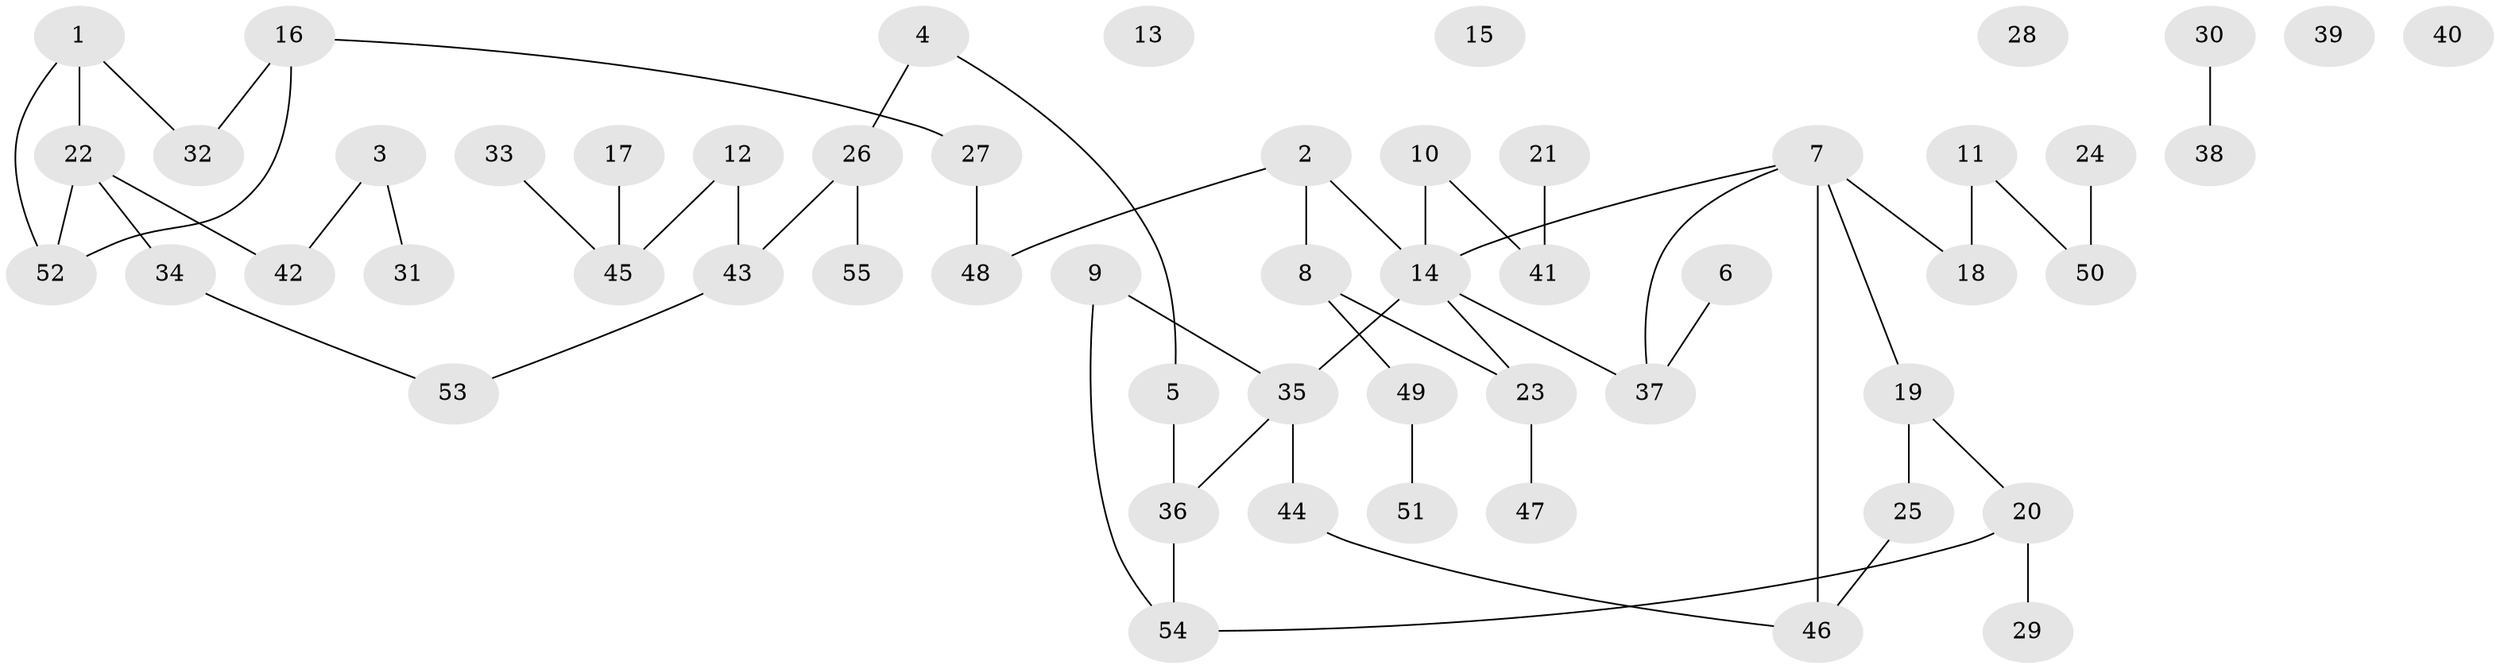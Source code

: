 // coarse degree distribution, {1: 0.30303030303030304, 0: 0.15151515151515152, 4: 0.12121212121212122, 3: 0.12121212121212122, 2: 0.30303030303030304}
// Generated by graph-tools (version 1.1) at 2025/43/03/04/25 21:43:49]
// undirected, 55 vertices, 57 edges
graph export_dot {
graph [start="1"]
  node [color=gray90,style=filled];
  1;
  2;
  3;
  4;
  5;
  6;
  7;
  8;
  9;
  10;
  11;
  12;
  13;
  14;
  15;
  16;
  17;
  18;
  19;
  20;
  21;
  22;
  23;
  24;
  25;
  26;
  27;
  28;
  29;
  30;
  31;
  32;
  33;
  34;
  35;
  36;
  37;
  38;
  39;
  40;
  41;
  42;
  43;
  44;
  45;
  46;
  47;
  48;
  49;
  50;
  51;
  52;
  53;
  54;
  55;
  1 -- 22;
  1 -- 32;
  1 -- 52;
  2 -- 8;
  2 -- 14;
  2 -- 48;
  3 -- 31;
  3 -- 42;
  4 -- 5;
  4 -- 26;
  5 -- 36;
  6 -- 37;
  7 -- 14;
  7 -- 18;
  7 -- 19;
  7 -- 37;
  7 -- 46;
  8 -- 23;
  8 -- 49;
  9 -- 35;
  9 -- 54;
  10 -- 14;
  10 -- 41;
  11 -- 18;
  11 -- 50;
  12 -- 43;
  12 -- 45;
  14 -- 23;
  14 -- 35;
  14 -- 37;
  16 -- 27;
  16 -- 32;
  16 -- 52;
  17 -- 45;
  19 -- 20;
  19 -- 25;
  20 -- 29;
  20 -- 54;
  21 -- 41;
  22 -- 34;
  22 -- 42;
  22 -- 52;
  23 -- 47;
  24 -- 50;
  25 -- 46;
  26 -- 43;
  26 -- 55;
  27 -- 48;
  30 -- 38;
  33 -- 45;
  34 -- 53;
  35 -- 36;
  35 -- 44;
  36 -- 54;
  43 -- 53;
  44 -- 46;
  49 -- 51;
}
